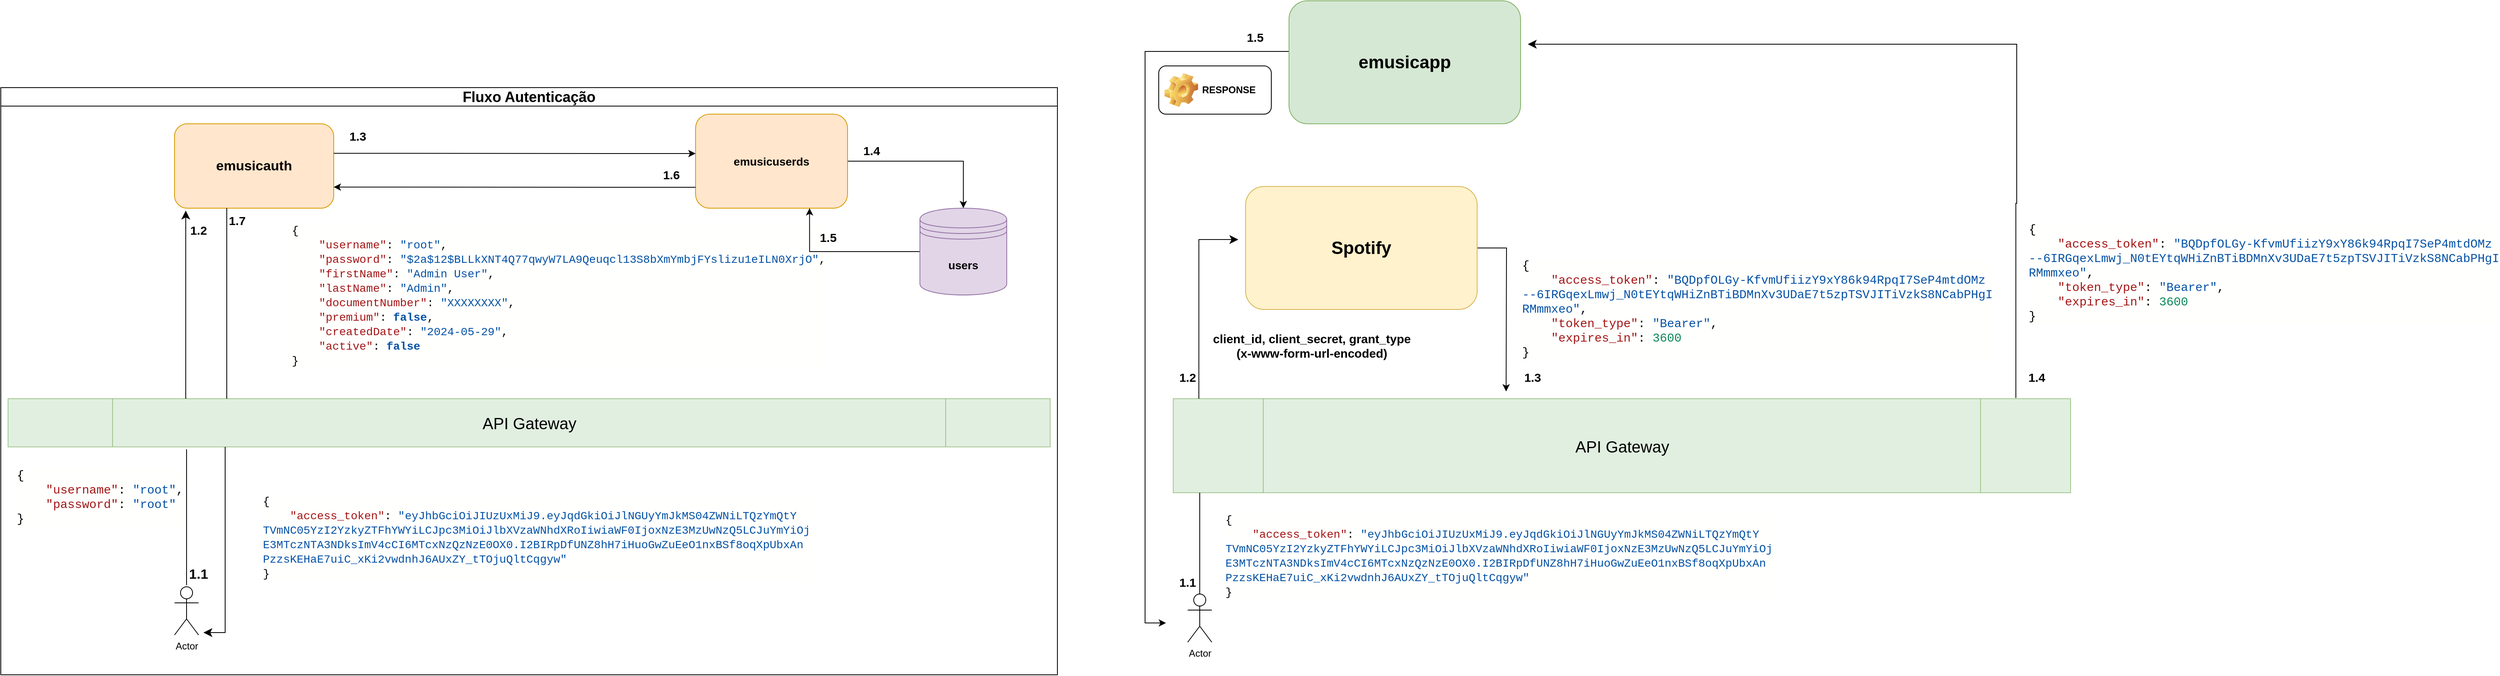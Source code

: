 <mxfile version="24.4.10" type="github">
  <diagram name="Página-1" id="nO_YHnesKga44wesAzok">
    <mxGraphModel dx="4515" dy="2315" grid="1" gridSize="9" guides="1" tooltips="1" connect="1" arrows="1" fold="1" page="0" pageScale="1" pageWidth="400" pageHeight="1000" math="0" shadow="0">
      <root>
        <mxCell id="0" />
        <mxCell id="1" parent="0" />
        <mxCell id="xbLtoFNteLLevZgjdw11-1" value="API Gateway" style="shape=process;whiteSpace=wrap;html=1;backgroundOutline=1;fontSize=20;fillColor=#d5e8d4;strokeColor=#82b366;opacity=70;" vertex="1" parent="1">
          <mxGeometry x="-729" y="324" width="1296" height="60" as="geometry" />
        </mxCell>
        <mxCell id="xbLtoFNteLLevZgjdw11-2" value="Actor" style="shape=umlActor;verticalLabelPosition=bottom;verticalAlign=top;html=1;outlineConnect=0;" vertex="1" parent="1">
          <mxGeometry x="-522" y="558" width="30" height="60" as="geometry" />
        </mxCell>
        <mxCell id="xbLtoFNteLLevZgjdw11-3" value="emusicauth" style="rounded=1;whiteSpace=wrap;html=1;fontSize=17;fillColor=#ffe6cc;strokeColor=#d79b00;fontStyle=1" vertex="1" parent="1">
          <mxGeometry x="-522" y="-18" width="198" height="105" as="geometry" />
        </mxCell>
        <mxCell id="xbLtoFNteLLevZgjdw11-4" value="" style="edgeStyle=elbowEdgeStyle;elbow=vertical;endArrow=classic;html=1;curved=0;rounded=0;endSize=8;startSize=8;" edge="1" parent="1">
          <mxGeometry width="50" height="50" relative="1" as="geometry">
            <mxPoint x="-508" y="324" as="sourcePoint" />
            <mxPoint x="-508" y="90" as="targetPoint" />
            <Array as="points" />
          </mxGeometry>
        </mxCell>
        <mxCell id="xbLtoFNteLLevZgjdw11-5" value="" style="line;strokeWidth=1;direction=south;html=1;" vertex="1" parent="1">
          <mxGeometry x="-512" y="387" width="10" height="169" as="geometry" />
        </mxCell>
        <mxCell id="xbLtoFNteLLevZgjdw11-6" value="1.1" style="text;html=1;align=center;verticalAlign=middle;whiteSpace=wrap;rounded=0;fontSize=17;fontStyle=1" vertex="1" parent="1">
          <mxGeometry x="-522" y="528" width="60" height="30" as="geometry" />
        </mxCell>
        <mxCell id="xbLtoFNteLLevZgjdw11-15" value="&lt;div style=&quot;color: rgb(0, 0, 0); background-color: rgb(255, 255, 254); font-family: Consolas, &amp;quot;Courier New&amp;quot;, monospace; font-weight: normal; font-size: 15px; line-height: 18px; white-space: pre;&quot;&gt;&lt;div style=&quot;font-size: 15px;&quot;&gt;&lt;span style=&quot;color: rgb(0, 0, 0); font-size: 15px;&quot;&gt;{&lt;/span&gt;&lt;/div&gt;&lt;div style=&quot;font-size: 15px;&quot;&gt;&lt;span style=&quot;color: rgb(0, 0, 0); font-size: 15px;&quot;&gt;&amp;nbsp;&amp;nbsp;&amp;nbsp;&amp;nbsp;&lt;/span&gt;&lt;span style=&quot;color: rgb(163, 21, 21); font-size: 15px;&quot;&gt;&quot;username&quot;&lt;/span&gt;&lt;span style=&quot;color: rgb(0, 0, 0); font-size: 15px;&quot;&gt;:&amp;nbsp;&lt;/span&gt;&lt;span style=&quot;color: rgb(4, 81, 165); font-size: 15px;&quot;&gt;&quot;root&quot;&lt;/span&gt;&lt;span style=&quot;color: rgb(0, 0, 0); font-size: 15px;&quot;&gt;,&lt;/span&gt;&lt;/div&gt;&lt;div style=&quot;font-size: 15px;&quot;&gt;&lt;span style=&quot;color: rgb(0, 0, 0); font-size: 15px;&quot;&gt;&amp;nbsp;&amp;nbsp;&amp;nbsp;&amp;nbsp;&lt;/span&gt;&lt;span style=&quot;color: rgb(163, 21, 21); font-size: 15px;&quot;&gt;&quot;password&quot;&lt;/span&gt;&lt;span style=&quot;color: rgb(0, 0, 0); font-size: 15px;&quot;&gt;:&amp;nbsp;&lt;/span&gt;&lt;span style=&quot;color: rgb(4, 81, 165); font-size: 15px;&quot;&gt;&quot;root&quot;&lt;/span&gt;&lt;/div&gt;&lt;div style=&quot;font-size: 15px;&quot;&gt;&lt;span style=&quot;color: rgb(0, 0, 0); font-size: 15px;&quot;&gt;}&lt;/span&gt;&lt;/div&gt;&lt;/div&gt;" style="text;whiteSpace=wrap;html=1;fontSize=15;" vertex="1" parent="1">
          <mxGeometry x="-720" y="405" width="171" height="90" as="geometry" />
        </mxCell>
        <mxCell id="xbLtoFNteLLevZgjdw11-16" value="&lt;div style=&quot;color: rgb(0, 0, 0); background-color: rgb(255, 255, 254); font-family: Consolas, &amp;quot;Courier New&amp;quot;, monospace; font-weight: normal; font-size: 14px; line-height: 18px; white-space: pre;&quot;&gt;&lt;div style=&quot;font-size: 14px;&quot;&gt;&lt;span style=&quot;color: rgb(0, 0, 0); font-size: 14px;&quot;&gt;{&lt;/span&gt;&lt;/div&gt;&lt;div style=&quot;font-size: 14px;&quot;&gt;&lt;span style=&quot;color: rgb(0, 0, 0); font-size: 14px;&quot;&gt;&amp;nbsp;&amp;nbsp;&amp;nbsp;&amp;nbsp;&lt;/span&gt;&lt;span style=&quot;color: rgb(163, 21, 21); font-size: 14px;&quot;&gt;&quot;access_token&quot;&lt;/span&gt;&lt;span style=&quot;color: rgb(0, 0, 0); font-size: 14px;&quot;&gt;:&amp;nbsp;&lt;/span&gt;&lt;span style=&quot;color: rgb(4, 81, 165); font-size: 14px;&quot;&gt;&quot;eyJhbGciOiJIUzUxMiJ9.eyJqdGkiOiJlNGUyYmJkMS04ZWNiLTQzYmQtY&lt;/span&gt;&lt;/div&gt;&lt;div style=&quot;font-size: 14px;&quot;&gt;&lt;span style=&quot;color: rgb(4, 81, 165); font-size: 14px;&quot;&gt;TVmNC05YzI2YzkyZTFhYWYiLCJpc3MiOiJlbXVzaWNhdXRoIiwiaWF0IjoxNzE3MzUwNzQ5LCJuYmYiOj&lt;/span&gt;&lt;/div&gt;&lt;div style=&quot;font-size: 14px;&quot;&gt;&lt;span style=&quot;color: rgb(4, 81, 165); font-size: 14px;&quot;&gt;E3MTczNTA3NDksImV4cCI6MTcxNzQzNzE0OX0.I2BIRpDfUNZ8hH7iHuoGwZuEeO1nxBSf8oqXpUbxAn&lt;/span&gt;&lt;/div&gt;&lt;div style=&quot;font-size: 14px;&quot;&gt;&lt;span style=&quot;color: rgb(4, 81, 165); font-size: 14px;&quot;&gt;PzzsKEHaE7uiC_xKi2vwdnhJ6AUxZY_tTOjuQltCqgyw&quot;&lt;/span&gt;&lt;/div&gt;&lt;div style=&quot;font-size: 14px;&quot;&gt;&lt;span style=&quot;color: rgb(0, 0, 0); font-size: 14px;&quot;&gt;}&lt;/span&gt;&lt;/div&gt;&lt;/div&gt;" style="text;whiteSpace=wrap;html=1;fontSize=14;" vertex="1" parent="1">
          <mxGeometry x="-414" y="435.5" width="549" height="72" as="geometry" />
        </mxCell>
        <mxCell id="xbLtoFNteLLevZgjdw11-47" style="edgeStyle=orthogonalEdgeStyle;rounded=0;orthogonalLoop=1;jettySize=auto;html=1;entryX=0.5;entryY=0;entryDx=0;entryDy=0;strokeWidth=1;" edge="1" parent="1" source="xbLtoFNteLLevZgjdw11-17" target="xbLtoFNteLLevZgjdw11-45">
          <mxGeometry relative="1" as="geometry" />
        </mxCell>
        <mxCell id="xbLtoFNteLLevZgjdw11-17" value="emusicuserds" style="rounded=1;whiteSpace=wrap;html=1;fontSize=14;fillColor=#ffe6cc;strokeColor=#d79b00;fontStyle=1" vertex="1" parent="1">
          <mxGeometry x="126" y="-30" width="189" height="117" as="geometry" />
        </mxCell>
        <mxCell id="xbLtoFNteLLevZgjdw11-19" value="1.2" style="text;html=1;align=center;verticalAlign=middle;whiteSpace=wrap;rounded=0;fontSize=15;fontStyle=1" vertex="1" parent="1">
          <mxGeometry x="-522" y="99" width="60" height="30" as="geometry" />
        </mxCell>
        <mxCell id="xbLtoFNteLLevZgjdw11-22" value="1.3" style="text;html=1;align=center;verticalAlign=middle;whiteSpace=wrap;rounded=0;fontSize=15;fontStyle=1" vertex="1" parent="1">
          <mxGeometry x="-324" y="-18" width="60" height="30" as="geometry" />
        </mxCell>
        <mxCell id="xbLtoFNteLLevZgjdw11-27" value="" style="endArrow=classic;html=1;rounded=0;" edge="1" parent="1">
          <mxGeometry width="50" height="50" relative="1" as="geometry">
            <mxPoint x="-324" y="18.75" as="sourcePoint" />
            <mxPoint x="126" y="19" as="targetPoint" />
          </mxGeometry>
        </mxCell>
        <mxCell id="xbLtoFNteLLevZgjdw11-28" value="" style="endArrow=classic;html=1;rounded=0;entryX=1;entryY=0.75;entryDx=0;entryDy=0;" edge="1" parent="1" target="xbLtoFNteLLevZgjdw11-3">
          <mxGeometry width="50" height="50" relative="1" as="geometry">
            <mxPoint x="126" y="61" as="sourcePoint" />
            <mxPoint x="-279" y="63" as="targetPoint" />
          </mxGeometry>
        </mxCell>
        <mxCell id="xbLtoFNteLLevZgjdw11-30" value="&lt;div style=&quot;color: rgb(0, 0, 0); background-color: rgb(255, 255, 254); font-family: Consolas, &amp;quot;Courier New&amp;quot;, monospace; font-weight: normal; font-size: 14px; line-height: 18px; white-space: pre;&quot;&gt;&lt;div style=&quot;font-size: 14px;&quot;&gt;&lt;span style=&quot;color: rgb(0, 0, 0); font-size: 14px;&quot;&gt;{&lt;/span&gt;&lt;/div&gt;&lt;div style=&quot;font-size: 14px;&quot;&gt;&lt;span style=&quot;color: rgb(0, 0, 0); font-size: 14px;&quot;&gt;&amp;nbsp;&amp;nbsp;&amp;nbsp;&amp;nbsp;&lt;/span&gt;&lt;span style=&quot;color: rgb(163, 21, 21); font-size: 14px;&quot;&gt;&quot;username&quot;&lt;/span&gt;&lt;span style=&quot;color: rgb(0, 0, 0); font-size: 14px;&quot;&gt;:&amp;nbsp;&lt;/span&gt;&lt;span style=&quot;color: rgb(4, 81, 165); font-size: 14px;&quot;&gt;&quot;root&quot;&lt;/span&gt;&lt;span style=&quot;color: rgb(0, 0, 0); font-size: 14px;&quot;&gt;,&lt;/span&gt;&lt;/div&gt;&lt;div style=&quot;font-size: 14px;&quot;&gt;&lt;span style=&quot;color: rgb(0, 0, 0); font-size: 14px;&quot;&gt;&amp;nbsp;&amp;nbsp;&amp;nbsp;&amp;nbsp;&lt;/span&gt;&lt;span style=&quot;color: rgb(163, 21, 21); font-size: 14px;&quot;&gt;&quot;password&quot;&lt;/span&gt;&lt;span style=&quot;color: rgb(0, 0, 0); font-size: 14px;&quot;&gt;:&amp;nbsp;&lt;/span&gt;&lt;span style=&quot;color: rgb(4, 81, 165); font-size: 14px;&quot;&gt;&quot;$2a$12$BLLkXNT4Q77qwyW7LA9Qeuqcl13S8bXmYmbjFYslizu1eILN0XrjO&quot;&lt;/span&gt;&lt;span style=&quot;color: rgb(0, 0, 0); font-size: 14px;&quot;&gt;,&lt;/span&gt;&lt;/div&gt;&lt;div style=&quot;font-size: 14px;&quot;&gt;&lt;span style=&quot;color: rgb(0, 0, 0); font-size: 14px;&quot;&gt;&amp;nbsp;&amp;nbsp;&amp;nbsp;&amp;nbsp;&lt;/span&gt;&lt;span style=&quot;color: rgb(163, 21, 21); font-size: 14px;&quot;&gt;&quot;firstName&quot;&lt;/span&gt;&lt;span style=&quot;color: rgb(0, 0, 0); font-size: 14px;&quot;&gt;:&amp;nbsp;&lt;/span&gt;&lt;span style=&quot;color: rgb(4, 81, 165); font-size: 14px;&quot;&gt;&quot;Admin&amp;nbsp;User&quot;&lt;/span&gt;&lt;span style=&quot;color: rgb(0, 0, 0); font-size: 14px;&quot;&gt;,&lt;/span&gt;&lt;/div&gt;&lt;div style=&quot;font-size: 14px;&quot;&gt;&lt;span style=&quot;color: rgb(0, 0, 0); font-size: 14px;&quot;&gt;&amp;nbsp;&amp;nbsp;&amp;nbsp;&amp;nbsp;&lt;/span&gt;&lt;span style=&quot;color: rgb(163, 21, 21); font-size: 14px;&quot;&gt;&quot;lastName&quot;&lt;/span&gt;&lt;span style=&quot;color: rgb(0, 0, 0); font-size: 14px;&quot;&gt;:&amp;nbsp;&lt;/span&gt;&lt;span style=&quot;color: rgb(4, 81, 165); font-size: 14px;&quot;&gt;&quot;Admin&quot;&lt;/span&gt;&lt;span style=&quot;color: rgb(0, 0, 0); font-size: 14px;&quot;&gt;,&lt;/span&gt;&lt;/div&gt;&lt;div style=&quot;font-size: 14px;&quot;&gt;&lt;span style=&quot;color: rgb(0, 0, 0); font-size: 14px;&quot;&gt;&amp;nbsp;&amp;nbsp;&amp;nbsp;&amp;nbsp;&lt;/span&gt;&lt;span style=&quot;color: rgb(163, 21, 21); font-size: 14px;&quot;&gt;&quot;documentNumber&quot;&lt;/span&gt;&lt;span style=&quot;color: rgb(0, 0, 0); font-size: 14px;&quot;&gt;:&amp;nbsp;&lt;/span&gt;&lt;span style=&quot;color: rgb(4, 81, 165); font-size: 14px;&quot;&gt;&quot;XXXXXXXX&quot;&lt;/span&gt;&lt;span style=&quot;color: rgb(0, 0, 0); font-size: 14px;&quot;&gt;,&lt;/span&gt;&lt;/div&gt;&lt;div style=&quot;font-size: 14px;&quot;&gt;&lt;span style=&quot;color: rgb(0, 0, 0); font-size: 14px;&quot;&gt;&amp;nbsp;&amp;nbsp;&amp;nbsp;&amp;nbsp;&lt;/span&gt;&lt;span style=&quot;color: rgb(163, 21, 21); font-size: 14px;&quot;&gt;&quot;premium&quot;&lt;/span&gt;&lt;span style=&quot;color: rgb(0, 0, 0); font-size: 14px;&quot;&gt;:&amp;nbsp;&lt;/span&gt;&lt;span style=&quot;color: rgb(4, 81, 165); font-weight: bold; font-size: 14px;&quot;&gt;false&lt;/span&gt;&lt;span style=&quot;color: rgb(0, 0, 0); font-size: 14px;&quot;&gt;,&lt;/span&gt;&lt;/div&gt;&lt;div style=&quot;font-size: 14px;&quot;&gt;&lt;span style=&quot;color: rgb(0, 0, 0); font-size: 14px;&quot;&gt;&amp;nbsp;&amp;nbsp;&amp;nbsp;&amp;nbsp;&lt;/span&gt;&lt;span style=&quot;color: rgb(163, 21, 21); font-size: 14px;&quot;&gt;&quot;createdDate&quot;&lt;/span&gt;&lt;span style=&quot;color: rgb(0, 0, 0); font-size: 14px;&quot;&gt;:&amp;nbsp;&lt;/span&gt;&lt;span style=&quot;color: rgb(4, 81, 165); font-size: 14px;&quot;&gt;&quot;2024-05-29&quot;&lt;/span&gt;&lt;span style=&quot;color: rgb(0, 0, 0); font-size: 14px;&quot;&gt;,&lt;/span&gt;&lt;/div&gt;&lt;div style=&quot;font-size: 14px;&quot;&gt;&lt;span style=&quot;color: rgb(0, 0, 0); font-size: 14px;&quot;&gt;&amp;nbsp;&amp;nbsp;&amp;nbsp;&amp;nbsp;&lt;/span&gt;&lt;span style=&quot;color: rgb(163, 21, 21); font-size: 14px;&quot;&gt;&quot;active&quot;&lt;/span&gt;&lt;span style=&quot;color: rgb(0, 0, 0); font-size: 14px;&quot;&gt;:&amp;nbsp;&lt;/span&gt;&lt;span style=&quot;color: rgb(4, 81, 165); font-weight: bold; font-size: 14px;&quot;&gt;false&lt;/span&gt;&lt;/div&gt;&lt;div style=&quot;font-size: 14px;&quot;&gt;&lt;span style=&quot;color: rgb(0, 0, 0); font-size: 14px;&quot;&gt;}&lt;/span&gt;&lt;/div&gt;&lt;/div&gt;" style="text;whiteSpace=wrap;html=1;fontSize=14;" vertex="1" parent="1">
          <mxGeometry x="-378" y="99" width="369" height="117" as="geometry" />
        </mxCell>
        <mxCell id="xbLtoFNteLLevZgjdw11-33" value="" style="line;strokeWidth=1;direction=south;html=1;" vertex="1" parent="1">
          <mxGeometry x="-462" y="87" width="10" height="237" as="geometry" />
        </mxCell>
        <mxCell id="xbLtoFNteLLevZgjdw11-37" value="" style="edgeStyle=segmentEdgeStyle;endArrow=classic;html=1;curved=0;rounded=0;endSize=8;startSize=8;" edge="1" parent="1">
          <mxGeometry width="50" height="50" relative="1" as="geometry">
            <mxPoint x="-459" y="384" as="sourcePoint" />
            <mxPoint x="-486" y="615" as="targetPoint" />
            <Array as="points">
              <mxPoint x="-459" y="561" />
              <mxPoint x="-459" y="561" />
            </Array>
          </mxGeometry>
        </mxCell>
        <mxCell id="xbLtoFNteLLevZgjdw11-42" value="1.7" style="text;html=1;align=center;verticalAlign=middle;whiteSpace=wrap;rounded=0;fontSize=15;fontStyle=1" vertex="1" parent="1">
          <mxGeometry x="-474" y="87" width="60" height="30" as="geometry" />
        </mxCell>
        <mxCell id="xbLtoFNteLLevZgjdw11-49" style="edgeStyle=orthogonalEdgeStyle;rounded=0;orthogonalLoop=1;jettySize=auto;html=1;entryX=0.75;entryY=1;entryDx=0;entryDy=0;" edge="1" parent="1" source="xbLtoFNteLLevZgjdw11-45" target="xbLtoFNteLLevZgjdw11-17">
          <mxGeometry relative="1" as="geometry" />
        </mxCell>
        <mxCell id="xbLtoFNteLLevZgjdw11-45" value="users" style="shape=datastore;whiteSpace=wrap;html=1;fillColor=#e1d5e7;strokeColor=#9673a6;fontSize=14;fontStyle=1" vertex="1" parent="1">
          <mxGeometry x="405" y="87" width="108" height="108" as="geometry" />
        </mxCell>
        <mxCell id="xbLtoFNteLLevZgjdw11-48" value="1.4" style="text;html=1;align=center;verticalAlign=middle;whiteSpace=wrap;rounded=0;fontSize=15;fontStyle=1" vertex="1" parent="1">
          <mxGeometry x="315" width="60" height="30" as="geometry" />
        </mxCell>
        <mxCell id="xbLtoFNteLLevZgjdw11-50" value="1.5" style="text;html=1;align=center;verticalAlign=middle;whiteSpace=wrap;rounded=0;fontSize=15;fontStyle=1" vertex="1" parent="1">
          <mxGeometry x="261" y="108" width="60" height="30" as="geometry" />
        </mxCell>
        <mxCell id="xbLtoFNteLLevZgjdw11-51" value="1.6" style="text;html=1;align=center;verticalAlign=middle;whiteSpace=wrap;rounded=0;fontSize=15;fontStyle=1" vertex="1" parent="1">
          <mxGeometry x="66" y="30" width="60" height="30" as="geometry" />
        </mxCell>
        <mxCell id="xbLtoFNteLLevZgjdw11-55" value="&lt;font style=&quot;font-size: 18px;&quot;&gt;Fluxo Autenticação&lt;/font&gt;" style="swimlane;whiteSpace=wrap;html=1;" vertex="1" parent="1">
          <mxGeometry x="-738" y="-63" width="1314" height="730.5" as="geometry" />
        </mxCell>
        <mxCell id="xbLtoFNteLLevZgjdw11-56" value="API Gateway" style="shape=process;whiteSpace=wrap;html=1;backgroundOutline=1;fontSize=20;fillColor=#d5e8d4;strokeColor=#82b366;opacity=70;" vertex="1" parent="1">
          <mxGeometry x="720" y="324" width="1116" height="117" as="geometry" />
        </mxCell>
        <mxCell id="xbLtoFNteLLevZgjdw11-57" value="Actor" style="shape=umlActor;verticalLabelPosition=bottom;verticalAlign=top;html=1;outlineConnect=0;" vertex="1" parent="1">
          <mxGeometry x="738" y="567" width="30" height="60" as="geometry" />
        </mxCell>
        <mxCell id="xbLtoFNteLLevZgjdw11-80" style="edgeStyle=orthogonalEdgeStyle;rounded=0;orthogonalLoop=1;jettySize=auto;html=1;" edge="1" parent="1" source="xbLtoFNteLLevZgjdw11-58">
          <mxGeometry relative="1" as="geometry">
            <mxPoint x="711" y="603" as="targetPoint" />
            <Array as="points">
              <mxPoint x="685" y="-108" />
            </Array>
          </mxGeometry>
        </mxCell>
        <mxCell id="xbLtoFNteLLevZgjdw11-58" value="emusicapp" style="rounded=1;whiteSpace=wrap;html=1;fontSize=22;fontStyle=1;fillColor=#d5e8d4;strokeColor=#82b366;" vertex="1" parent="1">
          <mxGeometry x="864" y="-171" width="288" height="153" as="geometry" />
        </mxCell>
        <mxCell id="xbLtoFNteLLevZgjdw11-59" style="edgeStyle=orthogonalEdgeStyle;rounded=0;orthogonalLoop=1;jettySize=auto;html=1;endArrow=none;endFill=0;" edge="1" parent="1" source="xbLtoFNteLLevZgjdw11-57">
          <mxGeometry relative="1" as="geometry">
            <mxPoint x="753" y="441" as="targetPoint" />
            <Array as="points">
              <mxPoint x="753" y="447" />
            </Array>
          </mxGeometry>
        </mxCell>
        <mxCell id="xbLtoFNteLLevZgjdw11-63" value="&lt;div style=&quot;color: rgb(0, 0, 0); background-color: rgb(255, 255, 254); font-family: Consolas, &amp;quot;Courier New&amp;quot;, monospace; font-weight: normal; font-size: 14px; line-height: 18px; white-space: pre;&quot;&gt;&lt;div style=&quot;font-size: 14px;&quot;&gt;&lt;span style=&quot;color: rgb(0, 0, 0); font-size: 14px;&quot;&gt;{&lt;/span&gt;&lt;/div&gt;&lt;div style=&quot;font-size: 14px;&quot;&gt;&lt;span style=&quot;color: rgb(0, 0, 0); font-size: 14px;&quot;&gt;&amp;nbsp;&amp;nbsp;&amp;nbsp;&amp;nbsp;&lt;/span&gt;&lt;span style=&quot;color: rgb(163, 21, 21); font-size: 14px;&quot;&gt;&quot;access_token&quot;&lt;/span&gt;&lt;span style=&quot;color: rgb(0, 0, 0); font-size: 14px;&quot;&gt;:&amp;nbsp;&lt;/span&gt;&lt;span style=&quot;color: rgb(4, 81, 165); font-size: 14px;&quot;&gt;&quot;eyJhbGciOiJIUzUxMiJ9.eyJqdGkiOiJlNGUyYmJkMS04ZWNiLTQzYmQtY&lt;/span&gt;&lt;/div&gt;&lt;div style=&quot;font-size: 14px;&quot;&gt;&lt;span style=&quot;color: rgb(4, 81, 165); font-size: 14px;&quot;&gt;TVmNC05YzI2YzkyZTFhYWYiLCJpc3MiOiJlbXVzaWNhdXRoIiwiaWF0IjoxNzE3MzUwNzQ5LCJuYmYiOj&lt;/span&gt;&lt;/div&gt;&lt;div style=&quot;font-size: 14px;&quot;&gt;&lt;span style=&quot;color: rgb(4, 81, 165); font-size: 14px;&quot;&gt;E3MTczNTA3NDksImV4cCI6MTcxNzQzNzE0OX0.I2BIRpDfUNZ8hH7iHuoGwZuEeO1nxBSf8oqXpUbxAn&lt;/span&gt;&lt;/div&gt;&lt;div style=&quot;font-size: 14px;&quot;&gt;&lt;span style=&quot;color: rgb(4, 81, 165); font-size: 14px;&quot;&gt;PzzsKEHaE7uiC_xKi2vwdnhJ6AUxZY_tTOjuQltCqgyw&quot;&lt;/span&gt;&lt;/div&gt;&lt;div style=&quot;font-size: 14px;&quot;&gt;&lt;span style=&quot;color: rgb(0, 0, 0); font-size: 14px;&quot;&gt;}&lt;/span&gt;&lt;/div&gt;&lt;/div&gt;" style="text;whiteSpace=wrap;html=1;fontSize=14;" vertex="1" parent="1">
          <mxGeometry x="783" y="459" width="549" height="72" as="geometry" />
        </mxCell>
        <mxCell id="xbLtoFNteLLevZgjdw11-64" value="1.1" style="text;html=1;align=center;verticalAlign=middle;whiteSpace=wrap;rounded=0;fontSize=15;fontStyle=1" vertex="1" parent="1">
          <mxGeometry x="708" y="537" width="60" height="30" as="geometry" />
        </mxCell>
        <mxCell id="xbLtoFNteLLevZgjdw11-72" style="edgeStyle=orthogonalEdgeStyle;rounded=0;orthogonalLoop=1;jettySize=auto;html=1;" edge="1" parent="1" source="xbLtoFNteLLevZgjdw11-66">
          <mxGeometry relative="1" as="geometry">
            <mxPoint x="1134" y="315" as="targetPoint" />
          </mxGeometry>
        </mxCell>
        <mxCell id="xbLtoFNteLLevZgjdw11-66" value="Spotify" style="rounded=1;whiteSpace=wrap;html=1;fontSize=22;fontStyle=1;fillColor=#fff2cc;strokeColor=#d6b656;" vertex="1" parent="1">
          <mxGeometry x="810" y="60" width="288" height="153" as="geometry" />
        </mxCell>
        <mxCell id="xbLtoFNteLLevZgjdw11-67" value="" style="edgeStyle=segmentEdgeStyle;endArrow=classic;html=1;curved=0;rounded=0;endSize=8;startSize=8;" edge="1" parent="1">
          <mxGeometry width="50" height="50" relative="1" as="geometry">
            <mxPoint x="751.89" y="324" as="sourcePoint" />
            <mxPoint x="801" y="126" as="targetPoint" />
            <Array as="points">
              <mxPoint x="752" y="126" />
            </Array>
          </mxGeometry>
        </mxCell>
        <mxCell id="xbLtoFNteLLevZgjdw11-68" value="client_id, client_secret, grant_type&lt;div style=&quot;font-size: 15px;&quot;&gt;(x-www-form-url-encoded)&lt;/div&gt;" style="text;html=1;align=center;verticalAlign=middle;whiteSpace=wrap;rounded=0;fontSize=15;fontStyle=1" vertex="1" parent="1">
          <mxGeometry x="768" y="234" width="249" height="48" as="geometry" />
        </mxCell>
        <mxCell id="xbLtoFNteLLevZgjdw11-71" value="1.2" style="text;html=1;align=center;verticalAlign=middle;whiteSpace=wrap;rounded=0;fontSize=15;fontStyle=1" vertex="1" parent="1">
          <mxGeometry x="708" y="282" width="60" height="30" as="geometry" />
        </mxCell>
        <mxCell id="xbLtoFNteLLevZgjdw11-73" value="&lt;div style=&quot;color: rgb(0, 0, 0); background-color: rgb(255, 255, 254); font-family: Consolas, &amp;quot;Courier New&amp;quot;, monospace; font-weight: normal; font-size: 15px; line-height: 18px; white-space: pre;&quot;&gt;&lt;div style=&quot;font-size: 15px;&quot;&gt;&lt;span style=&quot;color: rgb(0, 0, 0); font-size: 15px;&quot;&gt;{&lt;/span&gt;&lt;/div&gt;&lt;div style=&quot;font-size: 15px;&quot;&gt;&lt;span style=&quot;color: rgb(0, 0, 0); font-size: 15px;&quot;&gt;&amp;nbsp;&amp;nbsp;&amp;nbsp;&amp;nbsp;&lt;/span&gt;&lt;span style=&quot;color: rgb(163, 21, 21); font-size: 15px;&quot;&gt;&quot;access_token&quot;&lt;/span&gt;&lt;span style=&quot;color: rgb(0, 0, 0); font-size: 15px;&quot;&gt;:&amp;nbsp;&lt;/span&gt;&lt;span style=&quot;color: rgb(4, 81, 165); font-size: 15px;&quot;&gt;&quot;BQDpfOLGy-KfvmUfiizY9xY86k94RpqI7SeP4mtdOMz&lt;/span&gt;&lt;/div&gt;&lt;div style=&quot;font-size: 15px;&quot;&gt;&lt;span style=&quot;color: rgb(4, 81, 165); font-size: 15px;&quot;&gt;--6IRGqexLmwj_N0tE&lt;/span&gt;&lt;span style=&quot;color: rgb(4, 81, 165);&quot;&gt;YtqWHiZnBTiBDMnXv3UDaE7t5zpTSVJITiVzkS8NCabPHgI&lt;/span&gt;&lt;/div&gt;&lt;div style=&quot;font-size: 15px;&quot;&gt;&lt;span style=&quot;color: rgb(4, 81, 165);&quot;&gt;RMmmxeo&quot;&lt;/span&gt;,&lt;/div&gt;&lt;div style=&quot;font-size: 15px;&quot;&gt;&lt;span style=&quot;color: rgb(0, 0, 0); font-size: 15px;&quot;&gt;&amp;nbsp;&amp;nbsp;&amp;nbsp;&amp;nbsp;&lt;/span&gt;&lt;span style=&quot;color: rgb(163, 21, 21); font-size: 15px;&quot;&gt;&quot;token_type&quot;&lt;/span&gt;&lt;span style=&quot;color: rgb(0, 0, 0); font-size: 15px;&quot;&gt;:&amp;nbsp;&lt;/span&gt;&lt;span style=&quot;color: rgb(4, 81, 165); font-size: 15px;&quot;&gt;&quot;Bearer&quot;&lt;/span&gt;&lt;span style=&quot;color: rgb(0, 0, 0); font-size: 15px;&quot;&gt;,&lt;/span&gt;&lt;/div&gt;&lt;div style=&quot;font-size: 15px;&quot;&gt;&lt;span style=&quot;color: rgb(0, 0, 0); font-size: 15px;&quot;&gt;&amp;nbsp;&amp;nbsp;&amp;nbsp;&amp;nbsp;&lt;/span&gt;&lt;span style=&quot;color: rgb(163, 21, 21); font-size: 15px;&quot;&gt;&quot;expires_in&quot;&lt;/span&gt;&lt;span style=&quot;color: rgb(0, 0, 0); font-size: 15px;&quot;&gt;:&amp;nbsp;&lt;/span&gt;&lt;span style=&quot;color: rgb(9, 134, 88); font-size: 15px;&quot;&gt;3600&lt;/span&gt;&lt;/div&gt;&lt;div style=&quot;font-size: 15px;&quot;&gt;&lt;span style=&quot;color: rgb(0, 0, 0); font-size: 15px;&quot;&gt;}&lt;/span&gt;&lt;/div&gt;&lt;/div&gt;" style="text;whiteSpace=wrap;html=1;fontSize=15;" vertex="1" parent="1">
          <mxGeometry x="1152" y="144" width="549" height="108" as="geometry" />
        </mxCell>
        <mxCell id="xbLtoFNteLLevZgjdw11-75" value="1.3" style="text;html=1;align=center;verticalAlign=middle;whiteSpace=wrap;rounded=0;fontSize=15;fontStyle=1" vertex="1" parent="1">
          <mxGeometry x="1137" y="282" width="60" height="30" as="geometry" />
        </mxCell>
        <mxCell id="xbLtoFNteLLevZgjdw11-76" value="" style="edgeStyle=segmentEdgeStyle;endArrow=classic;html=1;curved=0;rounded=0;endSize=8;startSize=8;exitX=0.939;exitY=-0.007;exitDx=0;exitDy=0;exitPerimeter=0;" edge="1" parent="1" source="xbLtoFNteLLevZgjdw11-56">
          <mxGeometry width="50" height="50" relative="1" as="geometry">
            <mxPoint x="1719" y="293" as="sourcePoint" />
            <mxPoint x="1161" y="-117" as="targetPoint" />
            <Array as="points">
              <mxPoint x="1768" y="81" />
              <mxPoint x="1769" y="81" />
            </Array>
          </mxGeometry>
        </mxCell>
        <mxCell id="xbLtoFNteLLevZgjdw11-78" value="1.4" style="text;html=1;align=center;verticalAlign=middle;whiteSpace=wrap;rounded=0;fontSize=15;fontStyle=1" vertex="1" parent="1">
          <mxGeometry x="1764" y="282" width="60" height="30" as="geometry" />
        </mxCell>
        <mxCell id="xbLtoFNteLLevZgjdw11-79" value="&lt;div style=&quot;color: rgb(0, 0, 0); background-color: rgb(255, 255, 254); font-family: Consolas, &amp;quot;Courier New&amp;quot;, monospace; font-weight: normal; font-size: 15px; line-height: 18px; white-space: pre;&quot;&gt;&lt;div style=&quot;font-size: 15px;&quot;&gt;&lt;span style=&quot;color: rgb(0, 0, 0); font-size: 15px;&quot;&gt;{&lt;/span&gt;&lt;/div&gt;&lt;div style=&quot;font-size: 15px;&quot;&gt;&lt;span style=&quot;color: rgb(0, 0, 0); font-size: 15px;&quot;&gt;&amp;nbsp;&amp;nbsp;&amp;nbsp;&amp;nbsp;&lt;/span&gt;&lt;span style=&quot;color: rgb(163, 21, 21); font-size: 15px;&quot;&gt;&quot;access_token&quot;&lt;/span&gt;&lt;span style=&quot;color: rgb(0, 0, 0); font-size: 15px;&quot;&gt;:&amp;nbsp;&lt;/span&gt;&lt;span style=&quot;color: rgb(4, 81, 165); font-size: 15px;&quot;&gt;&quot;BQDpfOLGy-KfvmUfiizY9xY86k94RpqI7SeP4mtdOMz&lt;/span&gt;&lt;/div&gt;&lt;div style=&quot;font-size: 15px;&quot;&gt;&lt;span style=&quot;color: rgb(4, 81, 165); font-size: 15px;&quot;&gt;--6IRGqexLmwj_N0tE&lt;/span&gt;&lt;span style=&quot;color: rgb(4, 81, 165);&quot;&gt;YtqWHiZnBTiBDMnXv3UDaE7t5zpTSVJITiVzkS8NCabPHgI&lt;/span&gt;&lt;/div&gt;&lt;div style=&quot;font-size: 15px;&quot;&gt;&lt;span style=&quot;color: rgb(4, 81, 165);&quot;&gt;RMmmxeo&quot;&lt;/span&gt;,&lt;/div&gt;&lt;div style=&quot;font-size: 15px;&quot;&gt;&lt;span style=&quot;color: rgb(0, 0, 0); font-size: 15px;&quot;&gt;&amp;nbsp;&amp;nbsp;&amp;nbsp;&amp;nbsp;&lt;/span&gt;&lt;span style=&quot;color: rgb(163, 21, 21); font-size: 15px;&quot;&gt;&quot;token_type&quot;&lt;/span&gt;&lt;span style=&quot;color: rgb(0, 0, 0); font-size: 15px;&quot;&gt;:&amp;nbsp;&lt;/span&gt;&lt;span style=&quot;color: rgb(4, 81, 165); font-size: 15px;&quot;&gt;&quot;Bearer&quot;&lt;/span&gt;&lt;span style=&quot;color: rgb(0, 0, 0); font-size: 15px;&quot;&gt;,&lt;/span&gt;&lt;/div&gt;&lt;div style=&quot;font-size: 15px;&quot;&gt;&lt;span style=&quot;color: rgb(0, 0, 0); font-size: 15px;&quot;&gt;&amp;nbsp;&amp;nbsp;&amp;nbsp;&amp;nbsp;&lt;/span&gt;&lt;span style=&quot;color: rgb(163, 21, 21); font-size: 15px;&quot;&gt;&quot;expires_in&quot;&lt;/span&gt;&lt;span style=&quot;color: rgb(0, 0, 0); font-size: 15px;&quot;&gt;:&amp;nbsp;&lt;/span&gt;&lt;span style=&quot;color: rgb(9, 134, 88); font-size: 15px;&quot;&gt;3600&lt;/span&gt;&lt;/div&gt;&lt;div style=&quot;font-size: 15px;&quot;&gt;&lt;span style=&quot;color: rgb(0, 0, 0); font-size: 15px;&quot;&gt;}&lt;/span&gt;&lt;/div&gt;&lt;/div&gt;" style="text;whiteSpace=wrap;html=1;fontSize=15;" vertex="1" parent="1">
          <mxGeometry x="1782" y="99" width="549" height="108" as="geometry" />
        </mxCell>
        <mxCell id="xbLtoFNteLLevZgjdw11-81" value="1.5" style="text;html=1;align=center;verticalAlign=middle;whiteSpace=wrap;rounded=0;fontSize=15;fontStyle=1" vertex="1" parent="1">
          <mxGeometry x="792" y="-144" width="60" height="36" as="geometry" />
        </mxCell>
        <mxCell id="xbLtoFNteLLevZgjdw11-83" value="RESPONSE" style="label;whiteSpace=wrap;html=1;image=img/clipart/Gear_128x128.png" vertex="1" parent="1">
          <mxGeometry x="702" y="-90" width="140" height="60" as="geometry" />
        </mxCell>
      </root>
    </mxGraphModel>
  </diagram>
</mxfile>

